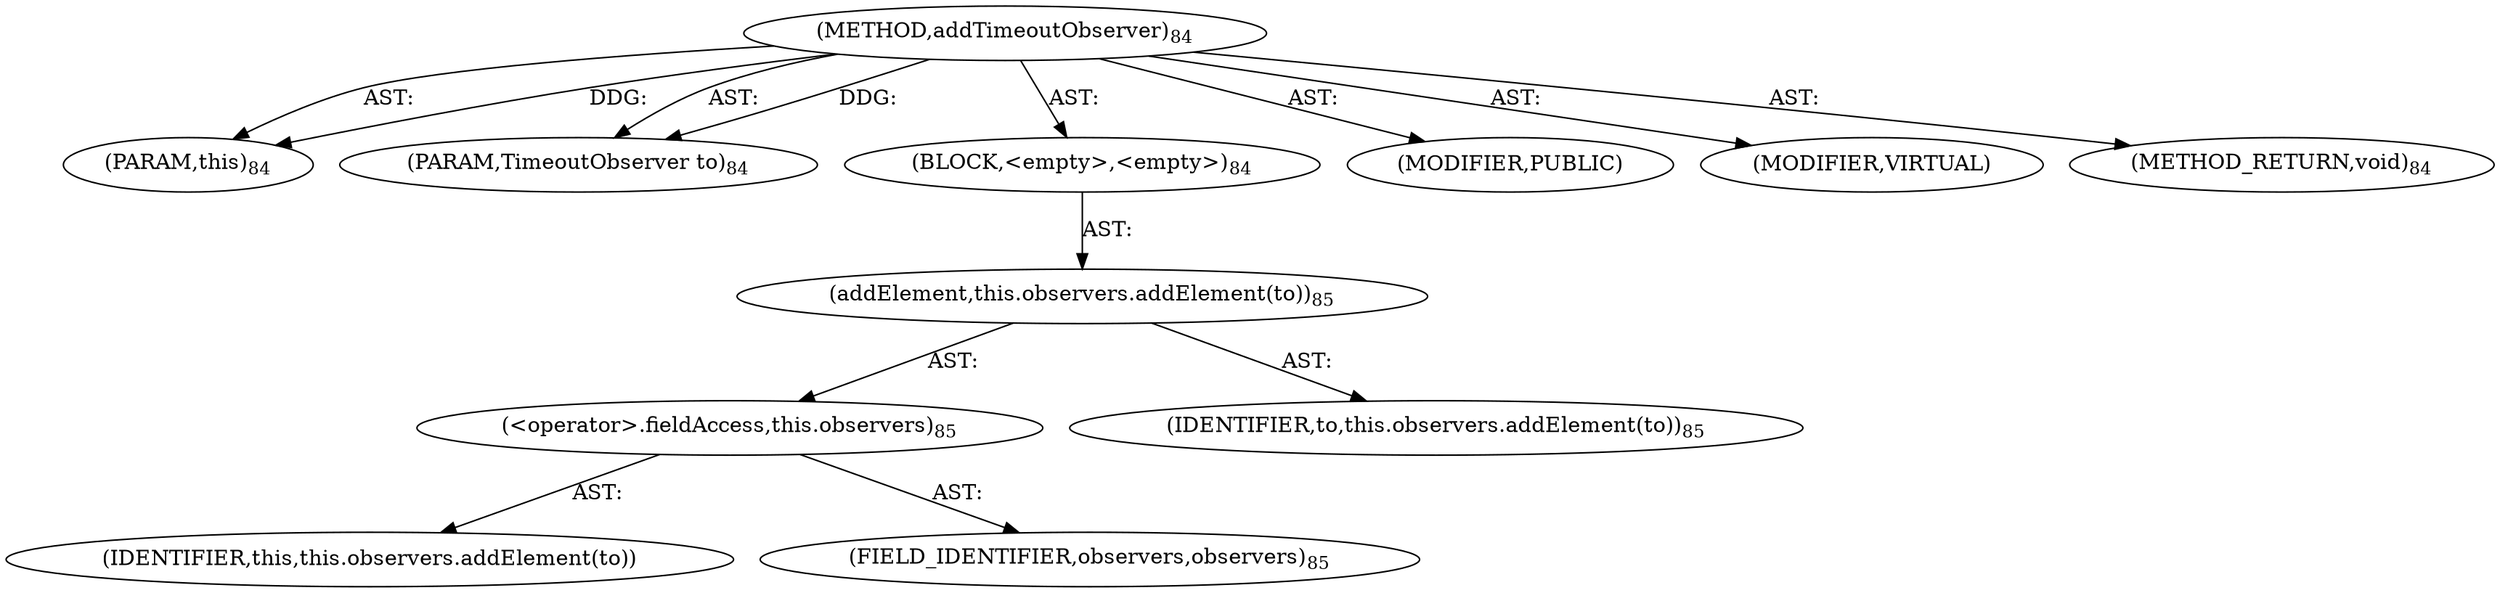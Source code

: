 digraph "addTimeoutObserver" {  
"111669149697" [label = <(METHOD,addTimeoutObserver)<SUB>84</SUB>> ]
"115964116998" [label = <(PARAM,this)<SUB>84</SUB>> ]
"115964116999" [label = <(PARAM,TimeoutObserver to)<SUB>84</SUB>> ]
"25769803779" [label = <(BLOCK,&lt;empty&gt;,&lt;empty&gt;)<SUB>84</SUB>> ]
"30064771088" [label = <(addElement,this.observers.addElement(to))<SUB>85</SUB>> ]
"30064771089" [label = <(&lt;operator&gt;.fieldAccess,this.observers)<SUB>85</SUB>> ]
"68719476751" [label = <(IDENTIFIER,this,this.observers.addElement(to))> ]
"55834574852" [label = <(FIELD_IDENTIFIER,observers,observers)<SUB>85</SUB>> ]
"68719476752" [label = <(IDENTIFIER,to,this.observers.addElement(to))<SUB>85</SUB>> ]
"133143986181" [label = <(MODIFIER,PUBLIC)> ]
"133143986182" [label = <(MODIFIER,VIRTUAL)> ]
"128849018881" [label = <(METHOD_RETURN,void)<SUB>84</SUB>> ]
  "111669149697" -> "115964116998"  [ label = "AST: "] 
  "111669149697" -> "115964116999"  [ label = "AST: "] 
  "111669149697" -> "25769803779"  [ label = "AST: "] 
  "111669149697" -> "133143986181"  [ label = "AST: "] 
  "111669149697" -> "133143986182"  [ label = "AST: "] 
  "111669149697" -> "128849018881"  [ label = "AST: "] 
  "25769803779" -> "30064771088"  [ label = "AST: "] 
  "30064771088" -> "30064771089"  [ label = "AST: "] 
  "30064771088" -> "68719476752"  [ label = "AST: "] 
  "30064771089" -> "68719476751"  [ label = "AST: "] 
  "30064771089" -> "55834574852"  [ label = "AST: "] 
  "111669149697" -> "115964116998"  [ label = "DDG: "] 
  "111669149697" -> "115964116999"  [ label = "DDG: "] 
}
